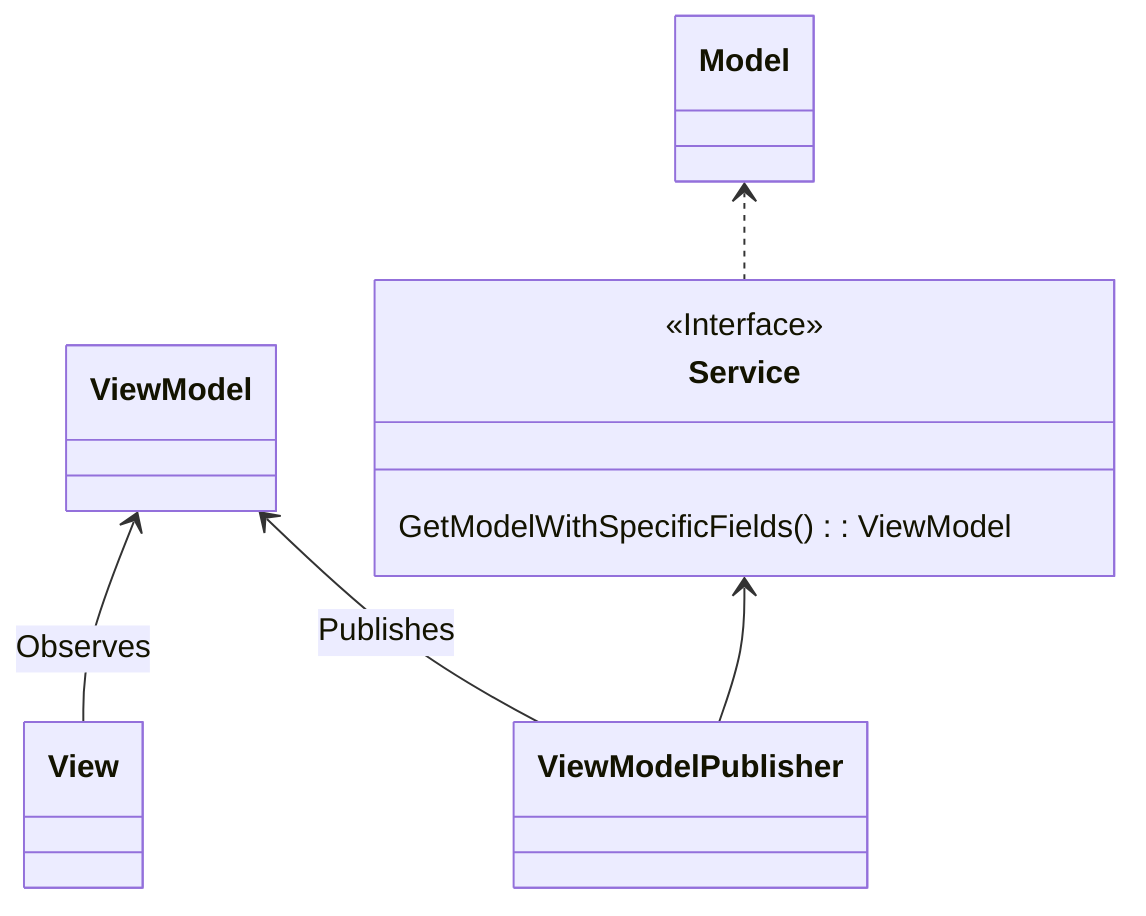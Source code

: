 classDiagram
    direction BT
View --> ViewModel: Observes
ViewModelPublisher --> ViewModel: Publishes
ViewModelPublisher --> Service
Service ..> Model

    class View {
    }


    class Service {
        <<Interface>>
        GetModelWithSpecificFields(): ViewModel
    }

    class ViewModel {
    }

    class Model {
    }